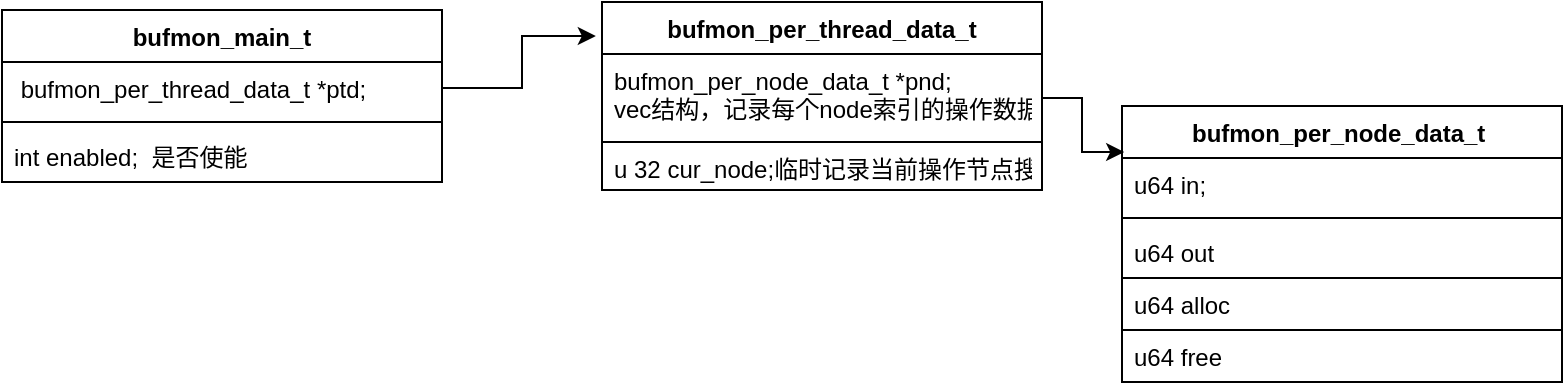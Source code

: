 <mxfile version="15.3.1" type="github">
  <diagram id="QPI1kGtvgYIwlXSlAoIr" name="Page-1">
    <mxGraphModel dx="946" dy="482" grid="1" gridSize="10" guides="1" tooltips="1" connect="1" arrows="1" fold="1" page="1" pageScale="1" pageWidth="827" pageHeight="1169" math="0" shadow="0">
      <root>
        <mxCell id="0" />
        <mxCell id="1" parent="0" />
        <mxCell id="k244TL6Sqa1Wrw4-pxI6-1" value="bufmon_main_t" style="swimlane;fontStyle=1;align=center;verticalAlign=top;childLayout=stackLayout;horizontal=1;startSize=26;horizontalStack=0;resizeParent=1;resizeParentMax=0;resizeLast=0;collapsible=1;marginBottom=0;" parent="1" vertex="1">
          <mxGeometry x="20" y="170" width="220" height="86" as="geometry" />
        </mxCell>
        <mxCell id="k244TL6Sqa1Wrw4-pxI6-2" value=" bufmon_per_thread_data_t *ptd;" style="text;strokeColor=none;fillColor=none;align=left;verticalAlign=top;spacingLeft=4;spacingRight=4;overflow=hidden;rotatable=0;points=[[0,0.5],[1,0.5]];portConstraint=eastwest;" parent="k244TL6Sqa1Wrw4-pxI6-1" vertex="1">
          <mxGeometry y="26" width="220" height="26" as="geometry" />
        </mxCell>
        <mxCell id="k244TL6Sqa1Wrw4-pxI6-3" value="" style="line;strokeWidth=1;fillColor=none;align=left;verticalAlign=middle;spacingTop=-1;spacingLeft=3;spacingRight=3;rotatable=0;labelPosition=right;points=[];portConstraint=eastwest;" parent="k244TL6Sqa1Wrw4-pxI6-1" vertex="1">
          <mxGeometry y="52" width="220" height="8" as="geometry" />
        </mxCell>
        <mxCell id="k244TL6Sqa1Wrw4-pxI6-4" value="int enabled;  是否使能" style="text;strokeColor=none;fillColor=none;align=left;verticalAlign=top;spacingLeft=4;spacingRight=4;overflow=hidden;rotatable=0;points=[[0,0.5],[1,0.5]];portConstraint=eastwest;" parent="k244TL6Sqa1Wrw4-pxI6-1" vertex="1">
          <mxGeometry y="60" width="220" height="26" as="geometry" />
        </mxCell>
        <mxCell id="k244TL6Sqa1Wrw4-pxI6-5" value="bufmon_per_thread_data_t" style="swimlane;fontStyle=1;align=center;verticalAlign=top;childLayout=stackLayout;horizontal=1;startSize=26;horizontalStack=0;resizeParent=1;resizeParentMax=0;resizeLast=0;collapsible=1;marginBottom=0;" parent="1" vertex="1">
          <mxGeometry x="320" y="166" width="220" height="94" as="geometry" />
        </mxCell>
        <mxCell id="k244TL6Sqa1Wrw4-pxI6-6" value="bufmon_per_node_data_t *pnd;&#xa;vec结构，记录每个node索引的操作数据&#xa;" style="text;strokeColor=default;fillColor=none;align=left;verticalAlign=top;spacingLeft=4;spacingRight=4;overflow=hidden;rotatable=0;points=[[0,0.5],[1,0.5]];portConstraint=eastwest;" parent="k244TL6Sqa1Wrw4-pxI6-5" vertex="1">
          <mxGeometry y="26" width="220" height="44" as="geometry" />
        </mxCell>
        <mxCell id="H2tnS_fbe-GDCJHUNNiw-8" value="u 32 cur_node;临时记录当前操作节点搜索" style="text;strokeColor=default;fillColor=none;align=left;verticalAlign=top;spacingLeft=4;spacingRight=4;overflow=hidden;rotatable=0;points=[[0,0.5],[1,0.5]];portConstraint=eastwest;" vertex="1" parent="k244TL6Sqa1Wrw4-pxI6-5">
          <mxGeometry y="70" width="220" height="24" as="geometry" />
        </mxCell>
        <mxCell id="k244TL6Sqa1Wrw4-pxI6-9" value="bufmon_per_node_data_t " style="swimlane;fontStyle=1;align=center;verticalAlign=top;childLayout=stackLayout;horizontal=1;startSize=26;horizontalStack=0;resizeParent=1;resizeParentMax=0;resizeLast=0;collapsible=1;marginBottom=0;" parent="1" vertex="1">
          <mxGeometry x="580" y="218" width="220" height="138" as="geometry" />
        </mxCell>
        <mxCell id="k244TL6Sqa1Wrw4-pxI6-10" value="u64 in;" style="text;strokeColor=none;fillColor=none;align=left;verticalAlign=top;spacingLeft=4;spacingRight=4;overflow=hidden;rotatable=0;points=[[0,0.5],[1,0.5]];portConstraint=eastwest;" parent="k244TL6Sqa1Wrw4-pxI6-9" vertex="1">
          <mxGeometry y="26" width="220" height="26" as="geometry" />
        </mxCell>
        <mxCell id="k244TL6Sqa1Wrw4-pxI6-11" value="" style="line;strokeWidth=1;fillColor=none;align=left;verticalAlign=middle;spacingTop=-1;spacingLeft=3;spacingRight=3;rotatable=0;labelPosition=right;points=[];portConstraint=eastwest;" parent="k244TL6Sqa1Wrw4-pxI6-9" vertex="1">
          <mxGeometry y="52" width="220" height="8" as="geometry" />
        </mxCell>
        <mxCell id="k244TL6Sqa1Wrw4-pxI6-12" value="u64 out" style="text;strokeColor=none;fillColor=none;align=left;verticalAlign=top;spacingLeft=4;spacingRight=4;overflow=hidden;rotatable=0;points=[[0,0.5],[1,0.5]];portConstraint=eastwest;" parent="k244TL6Sqa1Wrw4-pxI6-9" vertex="1">
          <mxGeometry y="60" width="220" height="26" as="geometry" />
        </mxCell>
        <mxCell id="k244TL6Sqa1Wrw4-pxI6-13" value="u64 alloc    " style="text;strokeColor=default;fillColor=none;align=left;verticalAlign=top;spacingLeft=4;spacingRight=4;overflow=hidden;rotatable=0;points=[[0,0.5],[1,0.5]];portConstraint=eastwest;" parent="k244TL6Sqa1Wrw4-pxI6-9" vertex="1">
          <mxGeometry y="86" width="220" height="26" as="geometry" />
        </mxCell>
        <mxCell id="k244TL6Sqa1Wrw4-pxI6-14" value="u64 free" style="text;strokeColor=none;fillColor=none;align=left;verticalAlign=top;spacingLeft=4;spacingRight=4;overflow=hidden;rotatable=0;points=[[0,0.5],[1,0.5]];portConstraint=eastwest;" parent="k244TL6Sqa1Wrw4-pxI6-9" vertex="1">
          <mxGeometry y="112" width="220" height="26" as="geometry" />
        </mxCell>
        <mxCell id="H2tnS_fbe-GDCJHUNNiw-10" style="edgeStyle=orthogonalEdgeStyle;rounded=0;orthogonalLoop=1;jettySize=auto;html=1;exitX=1;exitY=0.5;exitDx=0;exitDy=0;entryX=0.005;entryY=0.167;entryDx=0;entryDy=0;entryPerimeter=0;" edge="1" parent="1" source="k244TL6Sqa1Wrw4-pxI6-6" target="k244TL6Sqa1Wrw4-pxI6-9">
          <mxGeometry relative="1" as="geometry" />
        </mxCell>
        <mxCell id="H2tnS_fbe-GDCJHUNNiw-12" style="edgeStyle=orthogonalEdgeStyle;rounded=0;orthogonalLoop=1;jettySize=auto;html=1;exitX=1;exitY=0.5;exitDx=0;exitDy=0;entryX=-0.014;entryY=0.181;entryDx=0;entryDy=0;entryPerimeter=0;" edge="1" parent="1" source="k244TL6Sqa1Wrw4-pxI6-2" target="k244TL6Sqa1Wrw4-pxI6-5">
          <mxGeometry relative="1" as="geometry" />
        </mxCell>
      </root>
    </mxGraphModel>
  </diagram>
</mxfile>
